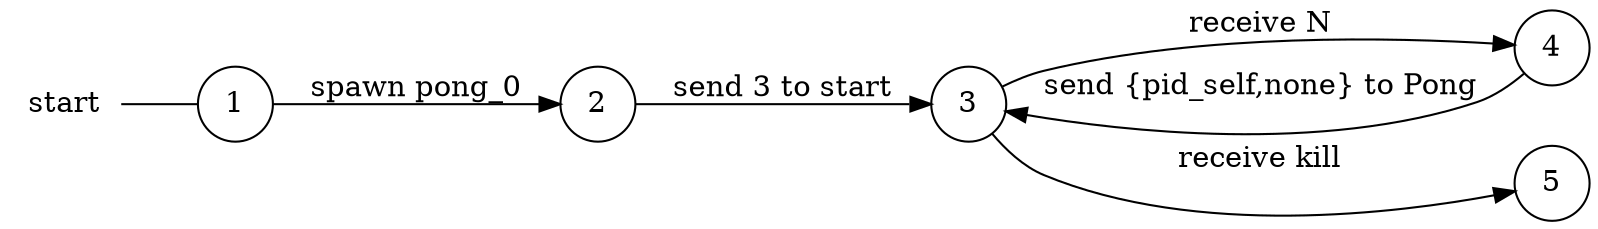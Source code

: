digraph start {
	rankdir="LR";
	n_0 [label="start", shape="plaintext"];
	n_1 [id="3", shape=circle, label="3"];
	n_2 [id="6", shape=circle, label="4"];
	n_3 [id="5", shape=circle, label="5"];
	n_4 [id="2", shape=circle, label="2"];
	n_5 [id="1", shape=circle, label="1"];
	n_0 -> n_5 [arrowhead=none];

	n_1 -> n_3 [id="[$e|1]", label="receive kill"];
	n_4 -> n_1 [id="[$e|7]", label="send 3 to start"];
	n_2 -> n_1 [id="[$e|4]", label="send {pid_self,none} to Pong"];
	n_5 -> n_4 [id="[$e|5]", label="spawn pong_0"];
	n_1 -> n_2 [id="[$e|2]", label="receive N"];
}
